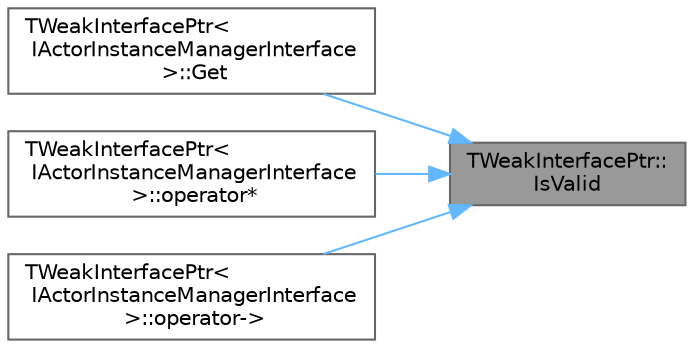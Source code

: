 digraph "TWeakInterfacePtr::IsValid"
{
 // INTERACTIVE_SVG=YES
 // LATEX_PDF_SIZE
  bgcolor="transparent";
  edge [fontname=Helvetica,fontsize=10,labelfontname=Helvetica,labelfontsize=10];
  node [fontname=Helvetica,fontsize=10,shape=box,height=0.2,width=0.4];
  rankdir="RL";
  Node1 [id="Node000001",label="TWeakInterfacePtr::\lIsValid",height=0.2,width=0.4,color="gray40", fillcolor="grey60", style="filled", fontcolor="black",tooltip="Test if this points to a live object."];
  Node1 -> Node2 [id="edge1_Node000001_Node000002",dir="back",color="steelblue1",style="solid",tooltip=" "];
  Node2 [id="Node000002",label="TWeakInterfacePtr\<\l IActorInstanceManagerInterface\l \>::Get",height=0.2,width=0.4,color="grey40", fillcolor="white", style="filled",URL="$d6/d5b/structTWeakInterfacePtr.html#a962012fd3f40508275358995598f2ced",tooltip=" "];
  Node1 -> Node3 [id="edge2_Node000001_Node000003",dir="back",color="steelblue1",style="solid",tooltip=" "];
  Node3 [id="Node000003",label="TWeakInterfacePtr\<\l IActorInstanceManagerInterface\l \>::operator*",height=0.2,width=0.4,color="grey40", fillcolor="white", style="filled",URL="$d6/d5b/structTWeakInterfacePtr.html#ae2b8ce2cfe5fee8bee1f149cb026f7b2",tooltip=" "];
  Node1 -> Node4 [id="edge3_Node000001_Node000004",dir="back",color="steelblue1",style="solid",tooltip=" "];
  Node4 [id="Node000004",label="TWeakInterfacePtr\<\l IActorInstanceManagerInterface\l \>::operator-\>",height=0.2,width=0.4,color="grey40", fillcolor="white", style="filled",URL="$d6/d5b/structTWeakInterfacePtr.html#a1705677ba72459a24e40fc391a8ae438",tooltip=" "];
}
